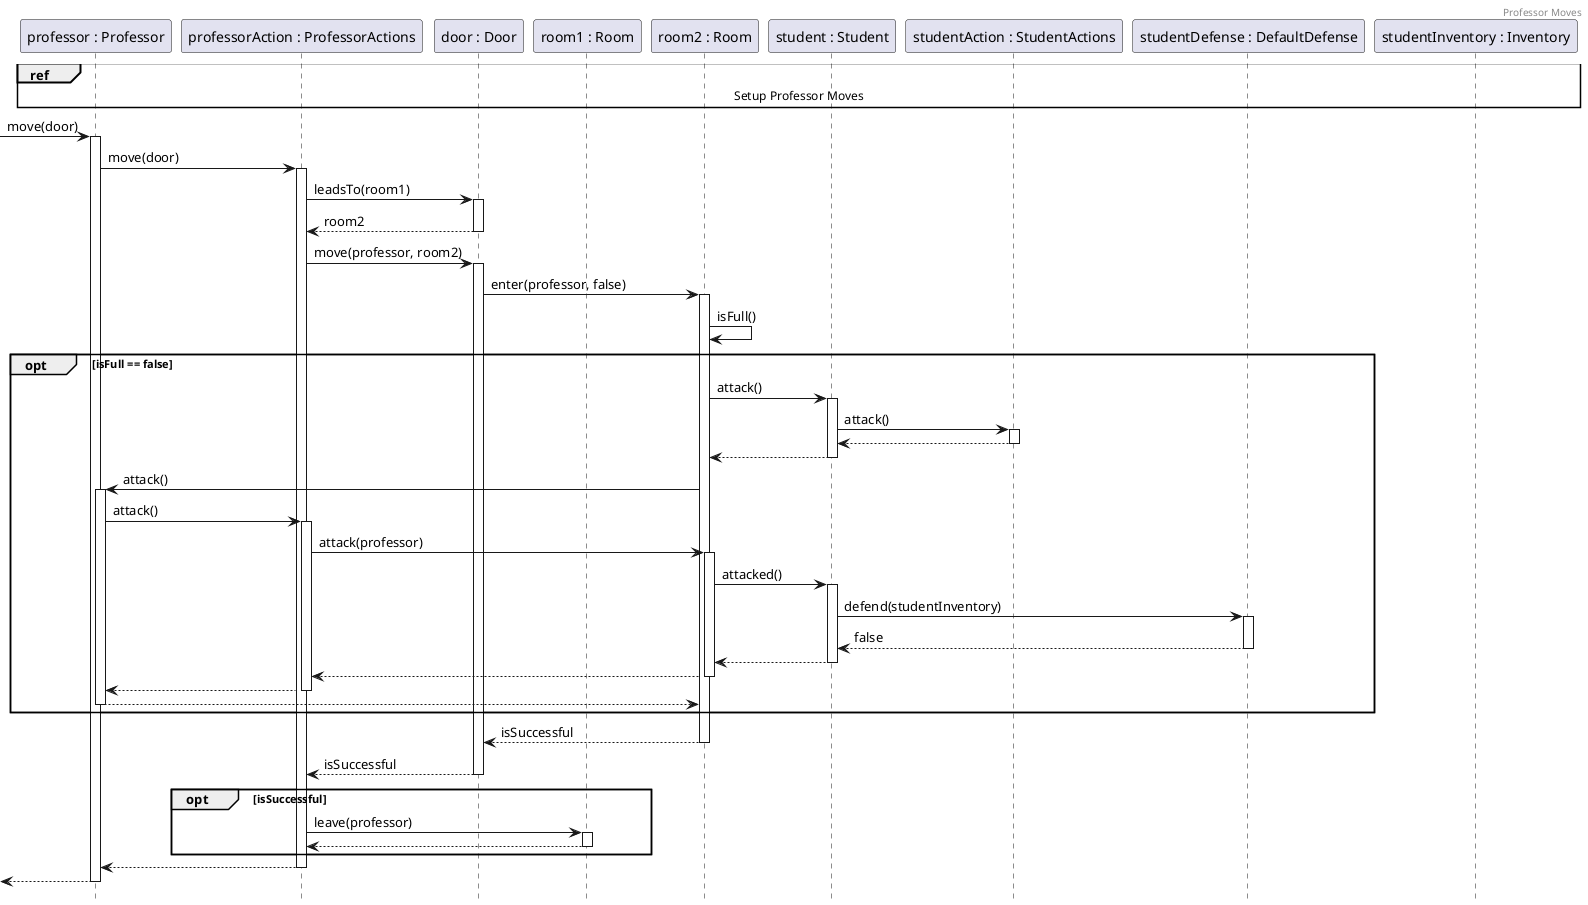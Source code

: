 @startuml ProfessorMoves
header Professor Moves
hide footbox

participant professor as "professor : Professor"
participant action as "professorAction : ProfessorActions"
participant door as "door : Door"
participant room1 as "room1 : Room"
participant room2 as "room2 : Room"
participant student as "student : Student"
participant studentAction as "studentAction : StudentActions"
participant defense as "studentDefense : DefaultDefense"
participant inventory as "studentInventory : Inventory"

ref over professor, inventory : Setup Professor Moves

-> professor ++: move(door)
professor -> action ++: move(door)

action -> door ++: leadsTo(room1)
return room2

action -> door ++: move(professor, room2)
door -> room2 ++: enter(professor, false)
room2 -> room2 : isFull()

opt isFull == false
    room2 -> student ++: attack()
    student -> studentAction ++: attack()
    return
    return

    room2 -> professor ++: attack()
    professor -> action ++: attack()
    action -> room2 ++: attack(professor)
    room2 -> student ++: attacked() 
    student -> defense ++: defend(studentInventory)

    ' ez garantáltan false lesz, mert üres az inventory-ja
    return false
    
    return 
    return
    return
    return
end

return isSuccessful
return isSuccessful

opt isSuccessful
    action -> room1 ++: leave(professor)
    return
end

return
return

@enduml